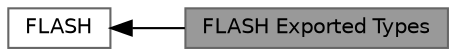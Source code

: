 digraph "FLASH Exported Types"
{
 // LATEX_PDF_SIZE
  bgcolor="transparent";
  edge [fontname=Helvetica,fontsize=10,labelfontname=Helvetica,labelfontsize=10];
  node [fontname=Helvetica,fontsize=10,shape=box,height=0.2,width=0.4];
  rankdir=LR;
  Node2 [id="Node000002",label="FLASH",height=0.2,width=0.4,color="grey40", fillcolor="white", style="filled",URL="$group__FLASH.html",tooltip="FLASH HAL module driver."];
  Node1 [id="Node000001",label="FLASH Exported Types",height=0.2,width=0.4,color="gray40", fillcolor="grey60", style="filled", fontcolor="black",tooltip=" "];
  Node2->Node1 [shape=plaintext, dir="back", style="solid"];
}
